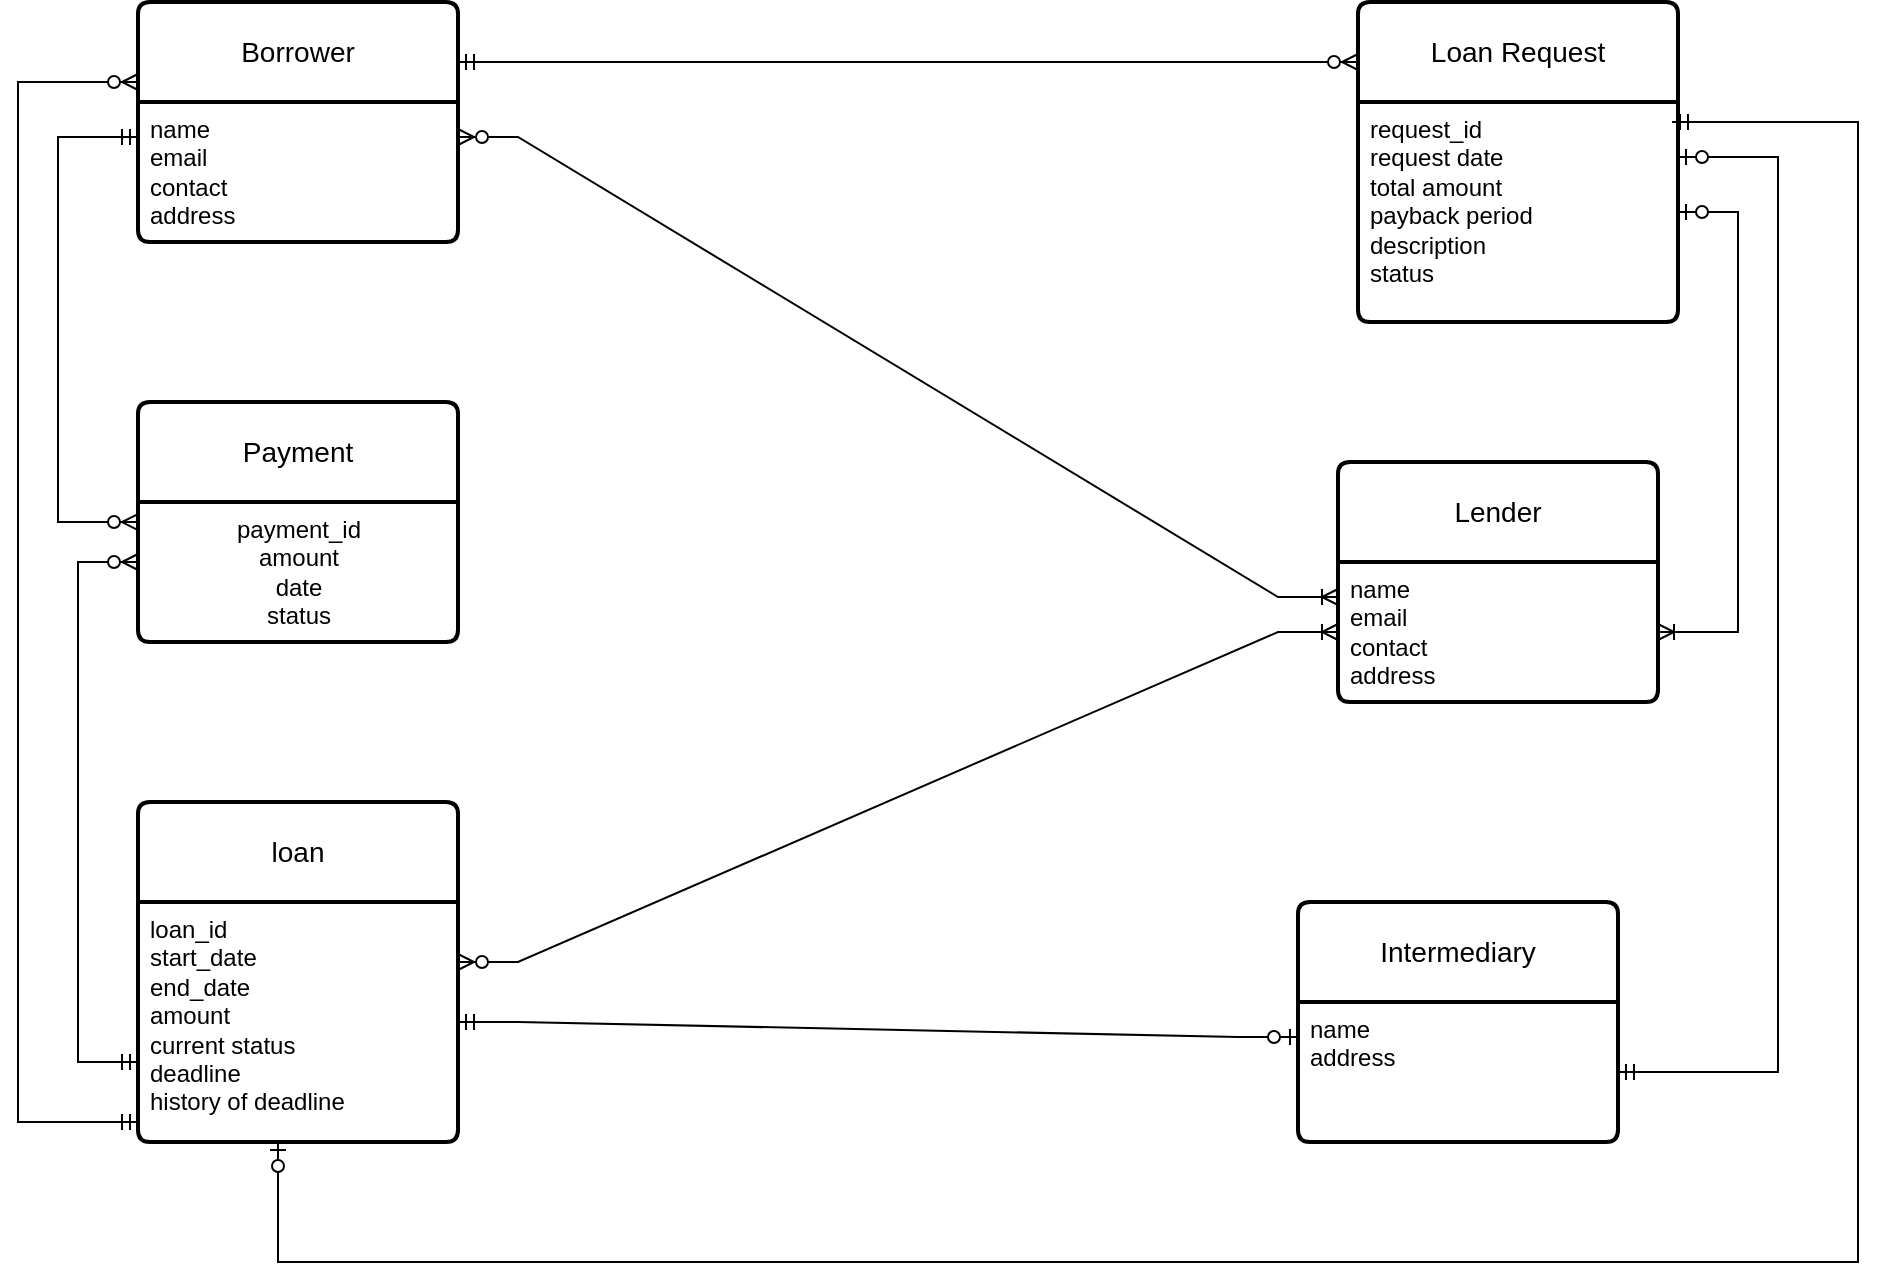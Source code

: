 <mxfile version="24.1.0" type="device">
  <diagram id="Vu79Qp-qQb7VmdpJE1IX" name="Page-1">
    <mxGraphModel dx="2421" dy="2038" grid="1" gridSize="10" guides="1" tooltips="1" connect="1" arrows="1" fold="1" page="1" pageScale="1" pageWidth="850" pageHeight="1100" math="0" shadow="0">
      <root>
        <mxCell id="0" />
        <mxCell id="1" parent="0" />
        <mxCell id="B7_tD5AyHdWsUrKpRjO4-1" value="loan" style="swimlane;childLayout=stackLayout;horizontal=1;startSize=50;horizontalStack=0;rounded=1;fontSize=14;fontStyle=0;strokeWidth=2;resizeParent=0;resizeLast=1;shadow=0;dashed=0;align=center;arcSize=4;whiteSpace=wrap;html=1;" parent="1" vertex="1">
          <mxGeometry x="40" y="390" width="160" height="170" as="geometry" />
        </mxCell>
        <mxCell id="B7_tD5AyHdWsUrKpRjO4-2" value="loan_id&lt;div&gt;start_date&lt;/div&gt;&lt;div&gt;end_date&lt;/div&gt;&lt;div&gt;amount&lt;/div&gt;&lt;div&gt;current status&lt;/div&gt;&lt;div&gt;deadline&lt;/div&gt;&lt;div&gt;history of deadline&lt;/div&gt;" style="align=left;strokeColor=none;fillColor=none;spacingLeft=4;fontSize=12;verticalAlign=top;resizable=0;rotatable=0;part=1;html=1;" parent="B7_tD5AyHdWsUrKpRjO4-1" vertex="1">
          <mxGeometry y="50" width="160" height="120" as="geometry" />
        </mxCell>
        <mxCell id="B7_tD5AyHdWsUrKpRjO4-3" value="Loan Request" style="swimlane;childLayout=stackLayout;horizontal=1;startSize=50;horizontalStack=0;rounded=1;fontSize=14;fontStyle=0;strokeWidth=2;resizeParent=0;resizeLast=1;shadow=0;dashed=0;align=center;arcSize=4;whiteSpace=wrap;html=1;" parent="1" vertex="1">
          <mxGeometry x="650" y="-10" width="160" height="160" as="geometry" />
        </mxCell>
        <mxCell id="B7_tD5AyHdWsUrKpRjO4-4" value="request_id&lt;div&gt;request date&lt;/div&gt;&lt;div&gt;total amount&lt;/div&gt;&lt;div&gt;payback period&lt;/div&gt;&lt;div&gt;description&lt;/div&gt;&lt;div&gt;status&lt;/div&gt;&lt;div&gt;&lt;br&gt;&lt;/div&gt;" style="align=left;strokeColor=none;fillColor=none;spacingLeft=4;fontSize=12;verticalAlign=top;resizable=0;rotatable=0;part=1;html=1;" parent="B7_tD5AyHdWsUrKpRjO4-3" vertex="1">
          <mxGeometry y="50" width="160" height="110" as="geometry" />
        </mxCell>
        <mxCell id="B7_tD5AyHdWsUrKpRjO4-5" value="Lender" style="swimlane;childLayout=stackLayout;horizontal=1;startSize=50;horizontalStack=0;rounded=1;fontSize=14;fontStyle=0;strokeWidth=2;resizeParent=0;resizeLast=1;shadow=0;dashed=0;align=center;arcSize=4;whiteSpace=wrap;html=1;" parent="1" vertex="1">
          <mxGeometry x="640" y="220" width="160" height="120" as="geometry" />
        </mxCell>
        <mxCell id="B7_tD5AyHdWsUrKpRjO4-6" value="name&lt;div&gt;email&lt;/div&gt;&lt;div&gt;contact&lt;/div&gt;&lt;div&gt;address&lt;/div&gt;" style="align=left;strokeColor=none;fillColor=none;spacingLeft=4;fontSize=12;verticalAlign=top;resizable=0;rotatable=0;part=1;html=1;" parent="B7_tD5AyHdWsUrKpRjO4-5" vertex="1">
          <mxGeometry y="50" width="160" height="70" as="geometry" />
        </mxCell>
        <mxCell id="B7_tD5AyHdWsUrKpRjO4-7" value="Borrower" style="swimlane;childLayout=stackLayout;horizontal=1;startSize=50;horizontalStack=0;rounded=1;fontSize=14;fontStyle=0;strokeWidth=2;resizeParent=0;resizeLast=1;shadow=0;dashed=0;align=center;arcSize=4;whiteSpace=wrap;html=1;" parent="1" vertex="1">
          <mxGeometry x="40" y="-10" width="160" height="120" as="geometry" />
        </mxCell>
        <mxCell id="B7_tD5AyHdWsUrKpRjO4-8" value="name&lt;div&gt;email&lt;/div&gt;&lt;div&gt;contact&lt;/div&gt;&lt;div&gt;address&lt;/div&gt;" style="align=left;strokeColor=none;fillColor=none;spacingLeft=4;fontSize=12;verticalAlign=top;resizable=0;rotatable=0;part=1;html=1;" parent="B7_tD5AyHdWsUrKpRjO4-7" vertex="1">
          <mxGeometry y="50" width="160" height="70" as="geometry" />
        </mxCell>
        <mxCell id="B7_tD5AyHdWsUrKpRjO4-9" value="Intermediary" style="swimlane;childLayout=stackLayout;horizontal=1;startSize=50;horizontalStack=0;rounded=1;fontSize=14;fontStyle=0;strokeWidth=2;resizeParent=0;resizeLast=1;shadow=0;dashed=0;align=center;arcSize=4;whiteSpace=wrap;html=1;" parent="1" vertex="1">
          <mxGeometry x="620" y="440" width="160" height="120" as="geometry" />
        </mxCell>
        <mxCell id="B7_tD5AyHdWsUrKpRjO4-10" value="name&lt;div&gt;address&lt;/div&gt;" style="align=left;strokeColor=none;fillColor=none;spacingLeft=4;fontSize=12;verticalAlign=top;resizable=0;rotatable=0;part=1;html=1;" parent="B7_tD5AyHdWsUrKpRjO4-9" vertex="1">
          <mxGeometry y="50" width="160" height="70" as="geometry" />
        </mxCell>
        <mxCell id="B7_tD5AyHdWsUrKpRjO4-11" value="Payment" style="swimlane;childLayout=stackLayout;horizontal=1;startSize=50;horizontalStack=0;rounded=1;fontSize=14;fontStyle=0;strokeWidth=2;resizeParent=0;resizeLast=1;shadow=0;dashed=0;align=center;arcSize=4;whiteSpace=wrap;html=1;" parent="1" vertex="1">
          <mxGeometry x="40" y="190" width="160" height="120" as="geometry" />
        </mxCell>
        <mxCell id="B7_tD5AyHdWsUrKpRjO4-16" value="payment_id&lt;div&gt;amount&lt;/div&gt;&lt;div&gt;date&lt;/div&gt;&lt;div&gt;status&lt;/div&gt;" style="text;html=1;align=center;verticalAlign=middle;resizable=0;points=[];autosize=1;strokeColor=none;fillColor=none;" parent="B7_tD5AyHdWsUrKpRjO4-11" vertex="1">
          <mxGeometry y="50" width="160" height="70" as="geometry" />
        </mxCell>
        <mxCell id="B7_tD5AyHdWsUrKpRjO4-17" value="" style="edgeStyle=entityRelationEdgeStyle;fontSize=12;html=1;endArrow=ERoneToMany;startArrow=ERzeroToMany;rounded=0;exitX=1;exitY=0.25;exitDx=0;exitDy=0;entryX=0;entryY=0.25;entryDx=0;entryDy=0;" parent="1" source="B7_tD5AyHdWsUrKpRjO4-8" target="B7_tD5AyHdWsUrKpRjO4-6" edge="1">
          <mxGeometry width="100" height="100" relative="1" as="geometry">
            <mxPoint x="200" y="160" as="sourcePoint" />
            <mxPoint x="390" y="180" as="targetPoint" />
            <Array as="points">
              <mxPoint x="210" y="60" />
              <mxPoint x="70" y="5" />
            </Array>
          </mxGeometry>
        </mxCell>
        <mxCell id="B7_tD5AyHdWsUrKpRjO4-20" value="" style="edgeStyle=elbowEdgeStyle;fontSize=12;html=1;endArrow=ERzeroToMany;startArrow=ERmandOne;rounded=0;entryX=0;entryY=0.143;entryDx=0;entryDy=0;entryPerimeter=0;exitX=0;exitY=0.25;exitDx=0;exitDy=0;" parent="1" source="B7_tD5AyHdWsUrKpRjO4-8" target="B7_tD5AyHdWsUrKpRjO4-16" edge="1">
          <mxGeometry width="100" height="100" relative="1" as="geometry">
            <mxPoint x="40" y="40" as="sourcePoint" />
            <mxPoint x="-10" y="249" as="targetPoint" />
            <Array as="points">
              <mxPoint y="150" />
            </Array>
          </mxGeometry>
        </mxCell>
        <mxCell id="B7_tD5AyHdWsUrKpRjO4-22" value="" style="edgeStyle=entityRelationEdgeStyle;fontSize=12;html=1;endArrow=ERzeroToMany;startArrow=ERmandOne;rounded=0;exitX=1;exitY=0.25;exitDx=0;exitDy=0;" parent="1" source="B7_tD5AyHdWsUrKpRjO4-7" edge="1">
          <mxGeometry width="100" height="100" relative="1" as="geometry">
            <mxPoint x="400" y="320" as="sourcePoint" />
            <mxPoint x="650" y="20" as="targetPoint" />
          </mxGeometry>
        </mxCell>
        <mxCell id="QiqwG_O9UMtqtu-N6ZYV-8" value="" style="edgeStyle=elbowEdgeStyle;fontSize=12;html=1;endArrow=ERoneToMany;startArrow=ERzeroToOne;rounded=0;entryX=1;entryY=0.5;entryDx=0;entryDy=0;" parent="1" source="B7_tD5AyHdWsUrKpRjO4-4" target="B7_tD5AyHdWsUrKpRjO4-6" edge="1">
          <mxGeometry width="100" height="100" relative="1" as="geometry">
            <mxPoint x="820" y="87" as="sourcePoint" />
            <mxPoint x="830" y="310" as="targetPoint" />
            <Array as="points">
              <mxPoint x="840" y="200" />
            </Array>
          </mxGeometry>
        </mxCell>
        <mxCell id="QiqwG_O9UMtqtu-N6ZYV-9" value="" style="edgeStyle=orthogonalEdgeStyle;fontSize=12;html=1;endArrow=ERzeroToOne;startArrow=ERmandOne;rounded=0;" parent="1" target="B7_tD5AyHdWsUrKpRjO4-2" edge="1">
          <mxGeometry width="100" height="100" relative="1" as="geometry">
            <mxPoint x="807" y="50" as="sourcePoint" />
            <mxPoint x="110" y="600" as="targetPoint" />
            <Array as="points">
              <mxPoint x="900" y="50" />
              <mxPoint x="900" y="620" />
              <mxPoint x="110" y="620" />
            </Array>
          </mxGeometry>
        </mxCell>
        <mxCell id="QiqwG_O9UMtqtu-N6ZYV-10" value="" style="edgeStyle=entityRelationEdgeStyle;fontSize=12;html=1;endArrow=ERzeroToOne;startArrow=ERmandOne;rounded=0;exitX=1;exitY=0.5;exitDx=0;exitDy=0;entryX=0;entryY=0.25;entryDx=0;entryDy=0;" parent="1" source="B7_tD5AyHdWsUrKpRjO4-2" target="B7_tD5AyHdWsUrKpRjO4-10" edge="1">
          <mxGeometry width="100" height="100" relative="1" as="geometry">
            <mxPoint x="490" y="310" as="sourcePoint" />
            <mxPoint x="590" y="210" as="targetPoint" />
          </mxGeometry>
        </mxCell>
        <mxCell id="QiqwG_O9UMtqtu-N6ZYV-14" value="" style="edgeStyle=orthogonalEdgeStyle;fontSize=12;html=1;endArrow=ERzeroToMany;startArrow=ERmandOne;rounded=0;exitX=0;exitY=0.25;exitDx=0;exitDy=0;entryX=0;entryY=0.25;entryDx=0;entryDy=0;" parent="1" edge="1">
          <mxGeometry width="100" height="100" relative="1" as="geometry">
            <mxPoint x="40" y="520" as="sourcePoint" />
            <mxPoint x="40" y="270" as="targetPoint" />
            <Array as="points">
              <mxPoint x="10" y="520" />
              <mxPoint x="10" y="270" />
            </Array>
          </mxGeometry>
        </mxCell>
        <mxCell id="QiqwG_O9UMtqtu-N6ZYV-16" value="" style="edgeStyle=entityRelationEdgeStyle;fontSize=12;html=1;endArrow=ERoneToMany;startArrow=ERzeroToMany;rounded=0;entryX=0;entryY=0.5;entryDx=0;entryDy=0;" parent="1" target="B7_tD5AyHdWsUrKpRjO4-6" edge="1">
          <mxGeometry width="100" height="100" relative="1" as="geometry">
            <mxPoint x="200" y="470" as="sourcePoint" />
            <mxPoint x="430" y="180" as="targetPoint" />
          </mxGeometry>
        </mxCell>
        <mxCell id="QiqwG_O9UMtqtu-N6ZYV-19" value="" style="edgeStyle=orthogonalEdgeStyle;fontSize=12;html=1;endArrow=ERzeroToOne;startArrow=ERmandOne;rounded=0;exitX=1;exitY=0.5;exitDx=0;exitDy=0;entryX=1;entryY=0.25;entryDx=0;entryDy=0;" parent="1" source="B7_tD5AyHdWsUrKpRjO4-10" target="B7_tD5AyHdWsUrKpRjO4-4" edge="1">
          <mxGeometry width="100" height="100" relative="1" as="geometry">
            <mxPoint x="410" y="310" as="sourcePoint" />
            <mxPoint x="870" y="60" as="targetPoint" />
            <Array as="points">
              <mxPoint x="860" y="525" />
              <mxPoint x="860" y="68" />
            </Array>
          </mxGeometry>
        </mxCell>
        <mxCell id="QiqwG_O9UMtqtu-N6ZYV-23" value="" style="edgeStyle=orthogonalEdgeStyle;fontSize=12;html=1;endArrow=ERzeroToMany;startArrow=ERmandOne;rounded=0;exitX=0;exitY=0.917;exitDx=0;exitDy=0;exitPerimeter=0;" parent="1" source="B7_tD5AyHdWsUrKpRjO4-2" edge="1">
          <mxGeometry width="100" height="100" relative="1" as="geometry">
            <mxPoint x="30" y="550" as="sourcePoint" />
            <mxPoint x="40" y="30" as="targetPoint" />
            <Array as="points">
              <mxPoint x="-20" y="550" />
              <mxPoint x="-20" y="30" />
            </Array>
          </mxGeometry>
        </mxCell>
      </root>
    </mxGraphModel>
  </diagram>
</mxfile>
